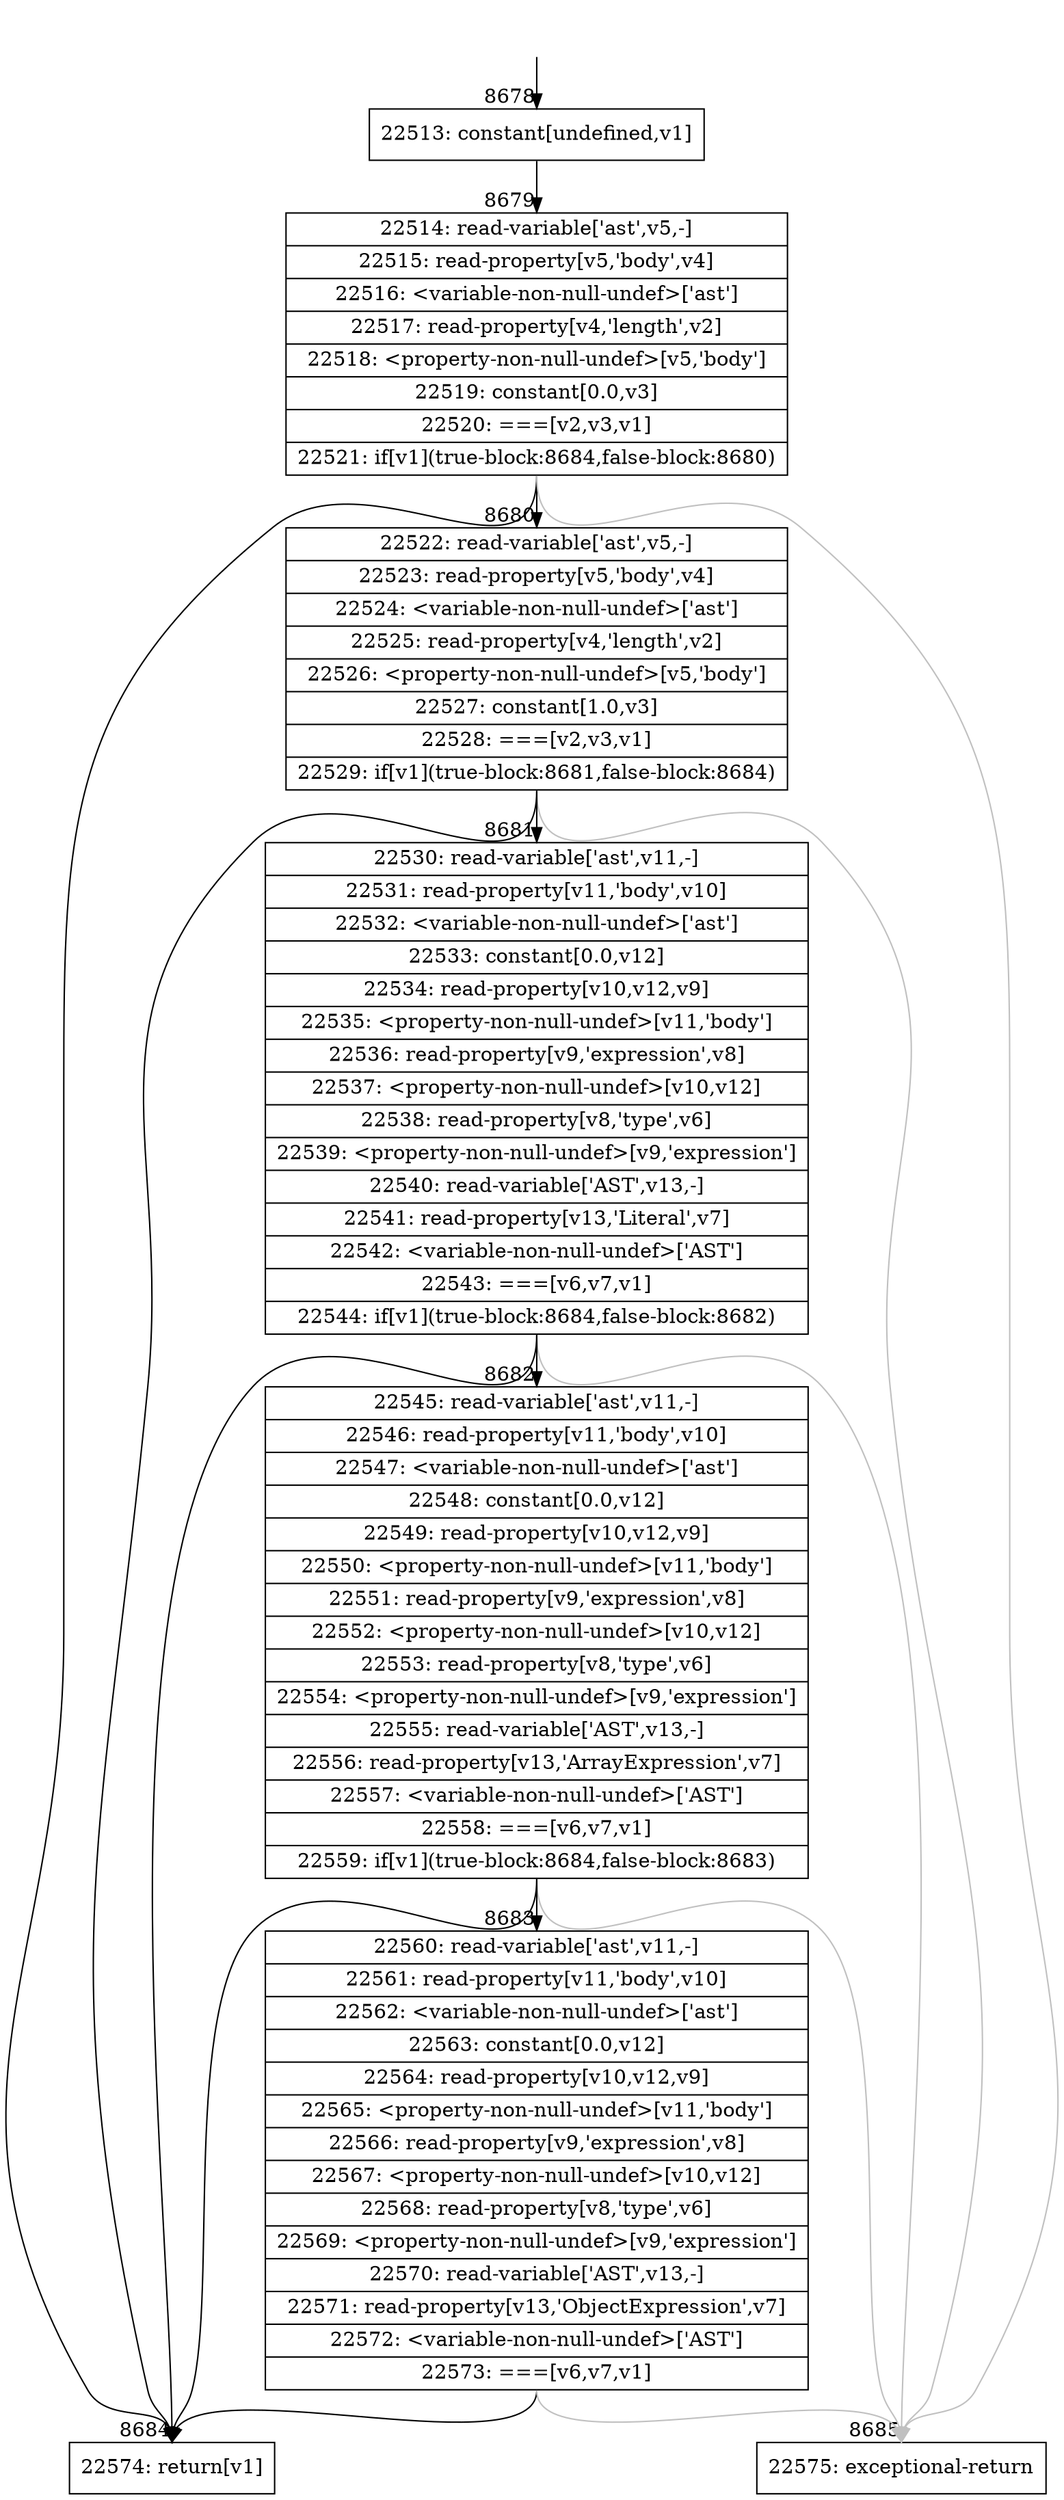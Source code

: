 digraph {
rankdir="TD"
BB_entry635[shape=none,label=""];
BB_entry635 -> BB8678 [tailport=s, headport=n, headlabel="    8678"]
BB8678 [shape=record label="{22513: constant[undefined,v1]}" ] 
BB8678 -> BB8679 [tailport=s, headport=n, headlabel="      8679"]
BB8679 [shape=record label="{22514: read-variable['ast',v5,-]|22515: read-property[v5,'body',v4]|22516: \<variable-non-null-undef\>['ast']|22517: read-property[v4,'length',v2]|22518: \<property-non-null-undef\>[v5,'body']|22519: constant[0.0,v3]|22520: ===[v2,v3,v1]|22521: if[v1](true-block:8684,false-block:8680)}" ] 
BB8679 -> BB8684 [tailport=s, headport=n, headlabel="      8684"]
BB8679 -> BB8680 [tailport=s, headport=n, headlabel="      8680"]
BB8679 -> BB8685 [tailport=s, headport=n, color=gray, headlabel="      8685"]
BB8680 [shape=record label="{22522: read-variable['ast',v5,-]|22523: read-property[v5,'body',v4]|22524: \<variable-non-null-undef\>['ast']|22525: read-property[v4,'length',v2]|22526: \<property-non-null-undef\>[v5,'body']|22527: constant[1.0,v3]|22528: ===[v2,v3,v1]|22529: if[v1](true-block:8681,false-block:8684)}" ] 
BB8680 -> BB8684 [tailport=s, headport=n]
BB8680 -> BB8681 [tailport=s, headport=n, headlabel="      8681"]
BB8680 -> BB8685 [tailport=s, headport=n, color=gray]
BB8681 [shape=record label="{22530: read-variable['ast',v11,-]|22531: read-property[v11,'body',v10]|22532: \<variable-non-null-undef\>['ast']|22533: constant[0.0,v12]|22534: read-property[v10,v12,v9]|22535: \<property-non-null-undef\>[v11,'body']|22536: read-property[v9,'expression',v8]|22537: \<property-non-null-undef\>[v10,v12]|22538: read-property[v8,'type',v6]|22539: \<property-non-null-undef\>[v9,'expression']|22540: read-variable['AST',v13,-]|22541: read-property[v13,'Literal',v7]|22542: \<variable-non-null-undef\>['AST']|22543: ===[v6,v7,v1]|22544: if[v1](true-block:8684,false-block:8682)}" ] 
BB8681 -> BB8684 [tailport=s, headport=n]
BB8681 -> BB8682 [tailport=s, headport=n, headlabel="      8682"]
BB8681 -> BB8685 [tailport=s, headport=n, color=gray]
BB8682 [shape=record label="{22545: read-variable['ast',v11,-]|22546: read-property[v11,'body',v10]|22547: \<variable-non-null-undef\>['ast']|22548: constant[0.0,v12]|22549: read-property[v10,v12,v9]|22550: \<property-non-null-undef\>[v11,'body']|22551: read-property[v9,'expression',v8]|22552: \<property-non-null-undef\>[v10,v12]|22553: read-property[v8,'type',v6]|22554: \<property-non-null-undef\>[v9,'expression']|22555: read-variable['AST',v13,-]|22556: read-property[v13,'ArrayExpression',v7]|22557: \<variable-non-null-undef\>['AST']|22558: ===[v6,v7,v1]|22559: if[v1](true-block:8684,false-block:8683)}" ] 
BB8682 -> BB8684 [tailport=s, headport=n]
BB8682 -> BB8683 [tailport=s, headport=n, headlabel="      8683"]
BB8682 -> BB8685 [tailport=s, headport=n, color=gray]
BB8683 [shape=record label="{22560: read-variable['ast',v11,-]|22561: read-property[v11,'body',v10]|22562: \<variable-non-null-undef\>['ast']|22563: constant[0.0,v12]|22564: read-property[v10,v12,v9]|22565: \<property-non-null-undef\>[v11,'body']|22566: read-property[v9,'expression',v8]|22567: \<property-non-null-undef\>[v10,v12]|22568: read-property[v8,'type',v6]|22569: \<property-non-null-undef\>[v9,'expression']|22570: read-variable['AST',v13,-]|22571: read-property[v13,'ObjectExpression',v7]|22572: \<variable-non-null-undef\>['AST']|22573: ===[v6,v7,v1]}" ] 
BB8683 -> BB8684 [tailport=s, headport=n]
BB8683 -> BB8685 [tailport=s, headport=n, color=gray]
BB8684 [shape=record label="{22574: return[v1]}" ] 
BB8685 [shape=record label="{22575: exceptional-return}" ] 
//#$~ 13087
}
